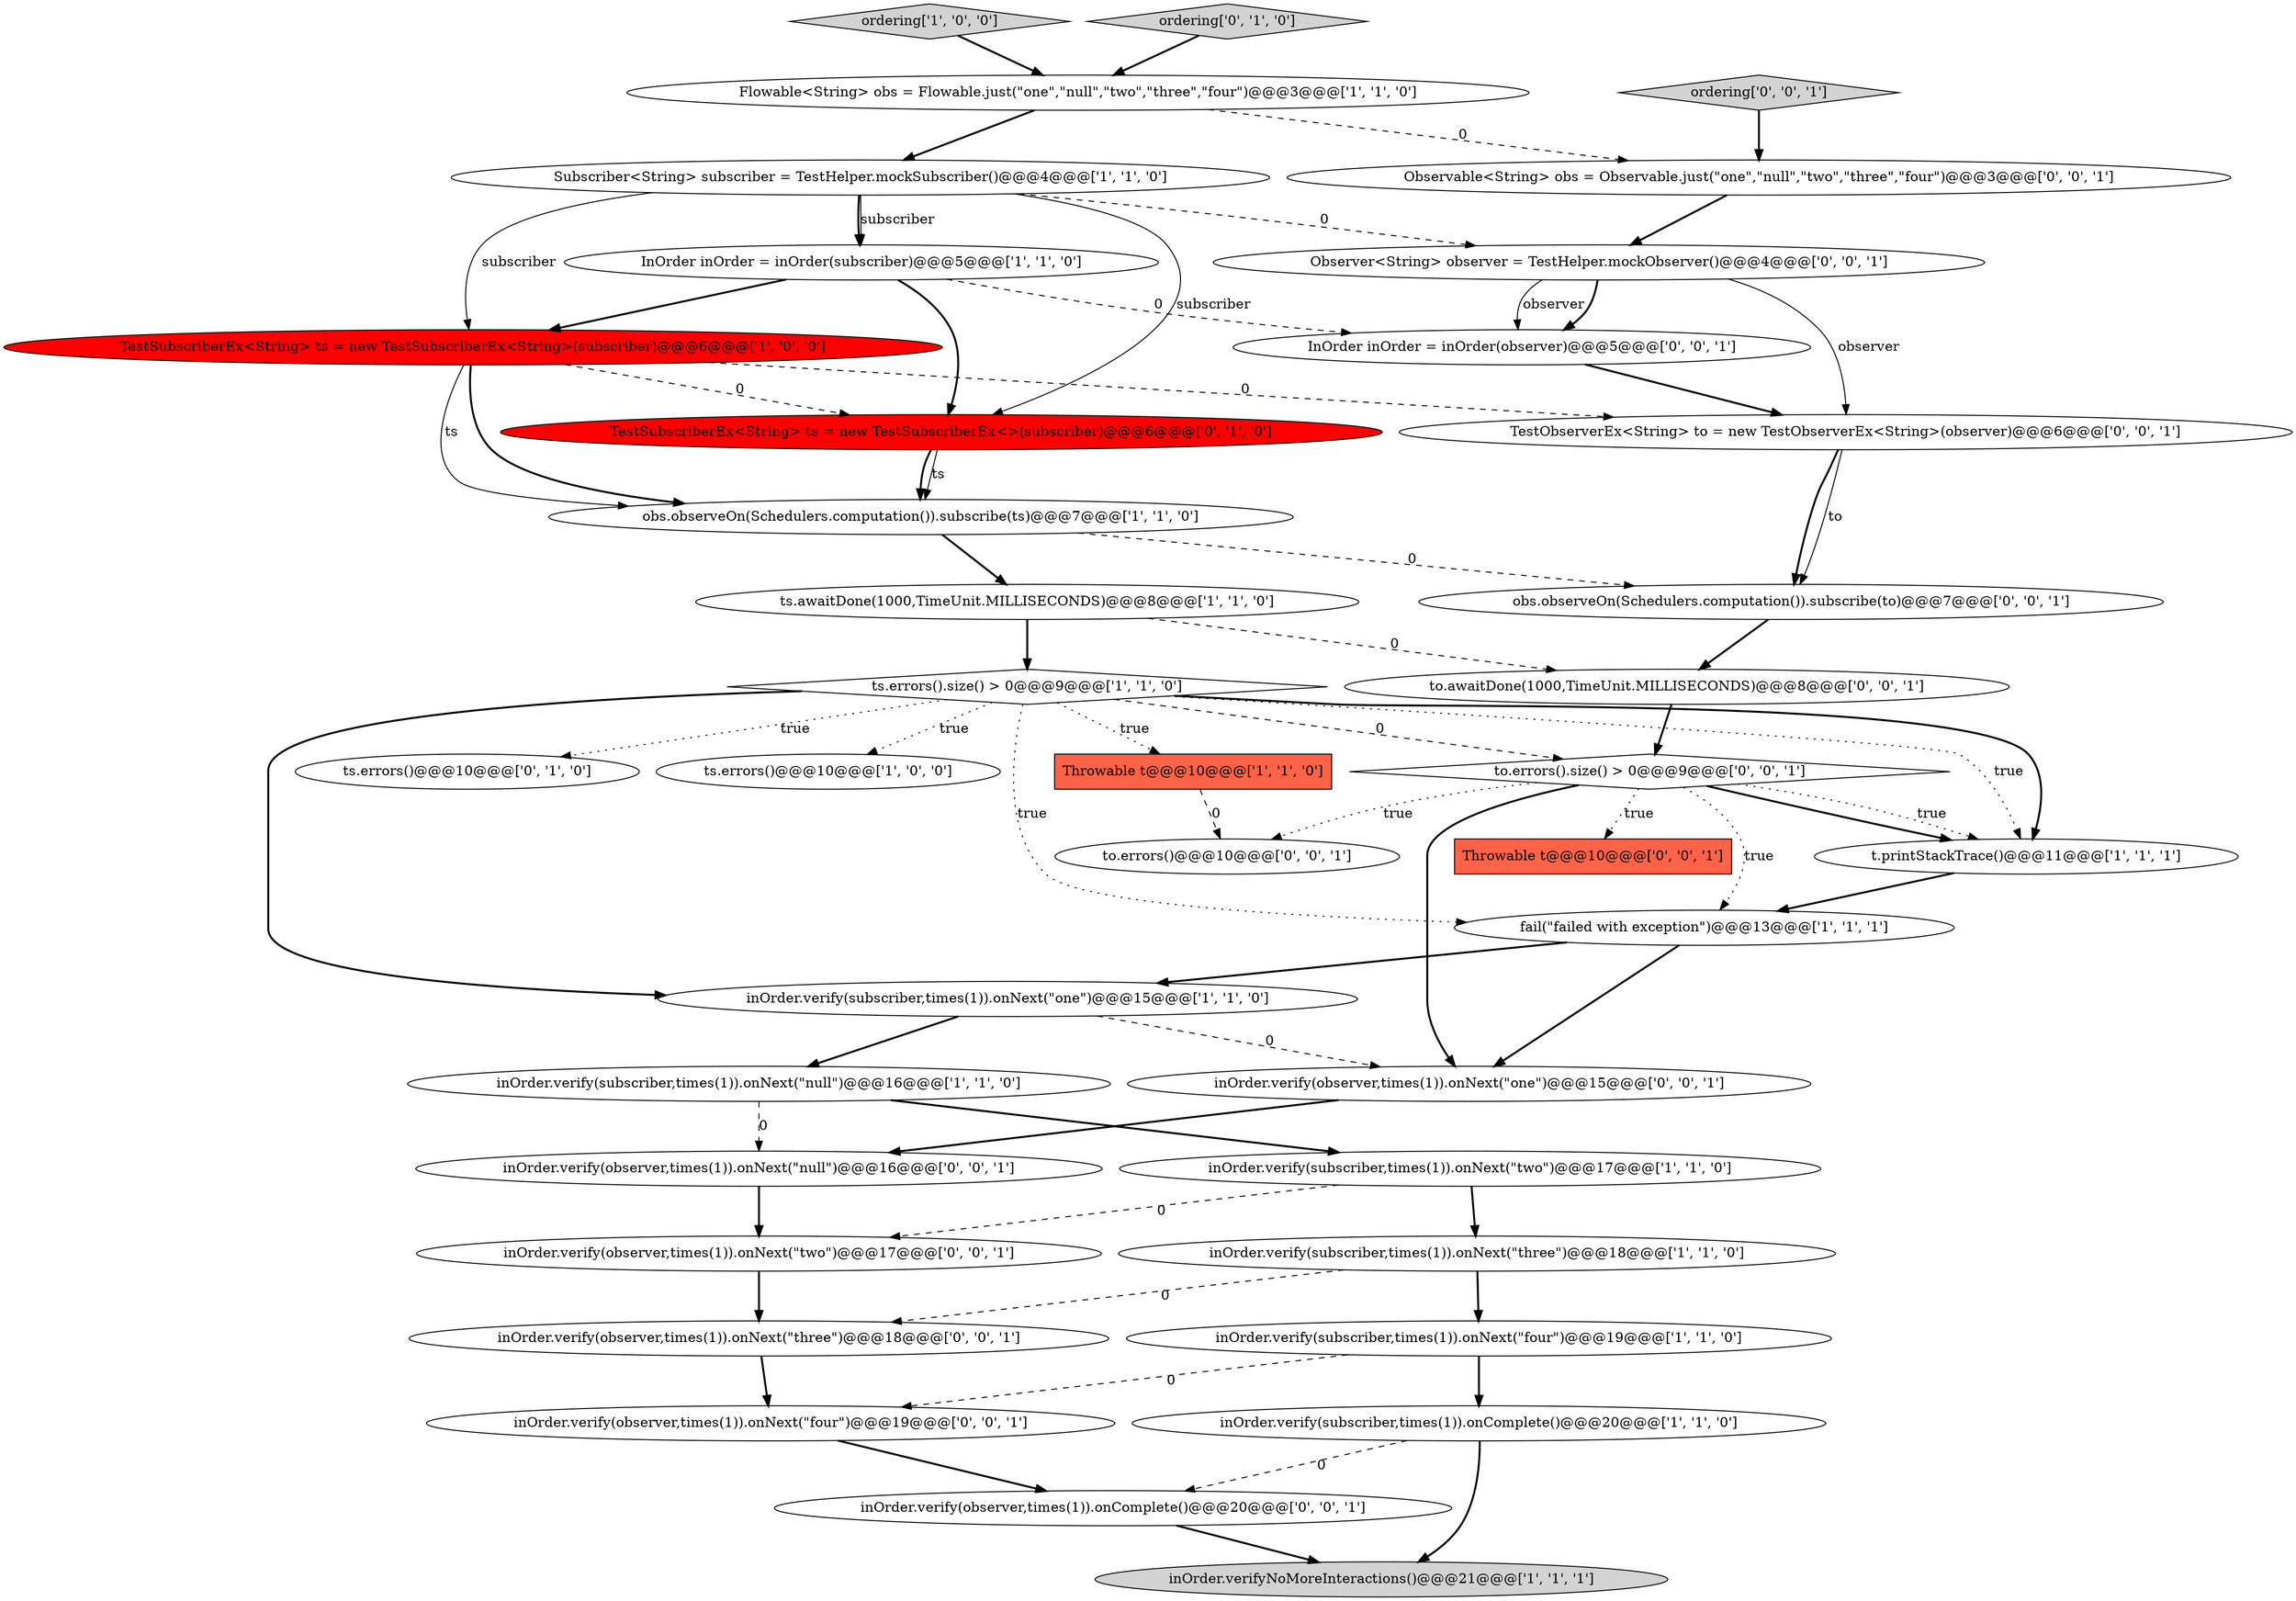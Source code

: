 digraph {
34 [style = filled, label = "inOrder.verify(observer,times(1)).onNext(\"four\")@@@19@@@['0', '0', '1']", fillcolor = white, shape = ellipse image = "AAA0AAABBB3BBB"];
13 [style = filled, label = "inOrder.verify(subscriber,times(1)).onNext(\"null\")@@@16@@@['1', '1', '0']", fillcolor = white, shape = ellipse image = "AAA0AAABBB1BBB"];
4 [style = filled, label = "inOrder.verify(subscriber,times(1)).onNext(\"four\")@@@19@@@['1', '1', '0']", fillcolor = white, shape = ellipse image = "AAA0AAABBB1BBB"];
30 [style = filled, label = "inOrder.verify(observer,times(1)).onNext(\"three\")@@@18@@@['0', '0', '1']", fillcolor = white, shape = ellipse image = "AAA0AAABBB3BBB"];
16 [style = filled, label = "t.printStackTrace()@@@11@@@['1', '1', '1']", fillcolor = white, shape = ellipse image = "AAA0AAABBB1BBB"];
7 [style = filled, label = "inOrder.verify(subscriber,times(1)).onNext(\"one\")@@@15@@@['1', '1', '0']", fillcolor = white, shape = ellipse image = "AAA0AAABBB1BBB"];
35 [style = filled, label = "to.errors()@@@10@@@['0', '0', '1']", fillcolor = white, shape = ellipse image = "AAA0AAABBB3BBB"];
15 [style = filled, label = "ts.errors().size() > 0@@@9@@@['1', '1', '0']", fillcolor = white, shape = diamond image = "AAA0AAABBB1BBB"];
0 [style = filled, label = "inOrder.verify(subscriber,times(1)).onNext(\"three\")@@@18@@@['1', '1', '0']", fillcolor = white, shape = ellipse image = "AAA0AAABBB1BBB"];
28 [style = filled, label = "inOrder.verify(observer,times(1)).onNext(\"two\")@@@17@@@['0', '0', '1']", fillcolor = white, shape = ellipse image = "AAA0AAABBB3BBB"];
1 [style = filled, label = "TestSubscriberEx<String> ts = new TestSubscriberEx<String>(subscriber)@@@6@@@['1', '0', '0']", fillcolor = red, shape = ellipse image = "AAA1AAABBB1BBB"];
6 [style = filled, label = "ordering['1', '0', '0']", fillcolor = lightgray, shape = diamond image = "AAA0AAABBB1BBB"];
11 [style = filled, label = "inOrder.verify(subscriber,times(1)).onComplete()@@@20@@@['1', '1', '0']", fillcolor = white, shape = ellipse image = "AAA0AAABBB1BBB"];
32 [style = filled, label = "obs.observeOn(Schedulers.computation()).subscribe(to)@@@7@@@['0', '0', '1']", fillcolor = white, shape = ellipse image = "AAA0AAABBB3BBB"];
8 [style = filled, label = "inOrder.verify(subscriber,times(1)).onNext(\"two\")@@@17@@@['1', '1', '0']", fillcolor = white, shape = ellipse image = "AAA0AAABBB1BBB"];
5 [style = filled, label = "Flowable<String> obs = Flowable.just(\"one\",\"null\",\"two\",\"three\",\"four\")@@@3@@@['1', '1', '0']", fillcolor = white, shape = ellipse image = "AAA0AAABBB1BBB"];
29 [style = filled, label = "to.awaitDone(1000,TimeUnit.MILLISECONDS)@@@8@@@['0', '0', '1']", fillcolor = white, shape = ellipse image = "AAA0AAABBB3BBB"];
12 [style = filled, label = "obs.observeOn(Schedulers.computation()).subscribe(ts)@@@7@@@['1', '1', '0']", fillcolor = white, shape = ellipse image = "AAA0AAABBB1BBB"];
31 [style = filled, label = "inOrder.verify(observer,times(1)).onNext(\"one\")@@@15@@@['0', '0', '1']", fillcolor = white, shape = ellipse image = "AAA0AAABBB3BBB"];
19 [style = filled, label = "ts.errors()@@@10@@@['0', '1', '0']", fillcolor = white, shape = ellipse image = "AAA0AAABBB2BBB"];
24 [style = filled, label = "to.errors().size() > 0@@@9@@@['0', '0', '1']", fillcolor = white, shape = diamond image = "AAA0AAABBB3BBB"];
23 [style = filled, label = "inOrder.verify(observer,times(1)).onComplete()@@@20@@@['0', '0', '1']", fillcolor = white, shape = ellipse image = "AAA0AAABBB3BBB"];
14 [style = filled, label = "Throwable t@@@10@@@['1', '1', '0']", fillcolor = tomato, shape = box image = "AAA0AAABBB1BBB"];
9 [style = filled, label = "Subscriber<String> subscriber = TestHelper.mockSubscriber()@@@4@@@['1', '1', '0']", fillcolor = white, shape = ellipse image = "AAA0AAABBB1BBB"];
26 [style = filled, label = "Observer<String> observer = TestHelper.mockObserver()@@@4@@@['0', '0', '1']", fillcolor = white, shape = ellipse image = "AAA0AAABBB3BBB"];
36 [style = filled, label = "ordering['0', '0', '1']", fillcolor = lightgray, shape = diamond image = "AAA0AAABBB3BBB"];
10 [style = filled, label = "ts.errors()@@@10@@@['1', '0', '0']", fillcolor = white, shape = ellipse image = "AAA0AAABBB1BBB"];
17 [style = filled, label = "fail(\"failed with exception\")@@@13@@@['1', '1', '1']", fillcolor = white, shape = ellipse image = "AAA0AAABBB1BBB"];
37 [style = filled, label = "TestObserverEx<String> to = new TestObserverEx<String>(observer)@@@6@@@['0', '0', '1']", fillcolor = white, shape = ellipse image = "AAA0AAABBB3BBB"];
21 [style = filled, label = "TestSubscriberEx<String> ts = new TestSubscriberEx<>(subscriber)@@@6@@@['0', '1', '0']", fillcolor = red, shape = ellipse image = "AAA1AAABBB2BBB"];
22 [style = filled, label = "Throwable t@@@10@@@['0', '0', '1']", fillcolor = tomato, shape = box image = "AAA0AAABBB3BBB"];
3 [style = filled, label = "InOrder inOrder = inOrder(subscriber)@@@5@@@['1', '1', '0']", fillcolor = white, shape = ellipse image = "AAA0AAABBB1BBB"];
20 [style = filled, label = "ordering['0', '1', '0']", fillcolor = lightgray, shape = diamond image = "AAA0AAABBB2BBB"];
27 [style = filled, label = "InOrder inOrder = inOrder(observer)@@@5@@@['0', '0', '1']", fillcolor = white, shape = ellipse image = "AAA0AAABBB3BBB"];
2 [style = filled, label = "ts.awaitDone(1000,TimeUnit.MILLISECONDS)@@@8@@@['1', '1', '0']", fillcolor = white, shape = ellipse image = "AAA0AAABBB1BBB"];
18 [style = filled, label = "inOrder.verifyNoMoreInteractions()@@@21@@@['1', '1', '1']", fillcolor = lightgray, shape = ellipse image = "AAA0AAABBB1BBB"];
33 [style = filled, label = "inOrder.verify(observer,times(1)).onNext(\"null\")@@@16@@@['0', '0', '1']", fillcolor = white, shape = ellipse image = "AAA0AAABBB3BBB"];
25 [style = filled, label = "Observable<String> obs = Observable.just(\"one\",\"null\",\"two\",\"three\",\"four\")@@@3@@@['0', '0', '1']", fillcolor = white, shape = ellipse image = "AAA0AAABBB3BBB"];
7->13 [style = bold, label=""];
1->37 [style = dashed, label="0"];
7->31 [style = dashed, label="0"];
15->7 [style = bold, label=""];
3->1 [style = bold, label=""];
5->9 [style = bold, label=""];
28->30 [style = bold, label=""];
26->27 [style = solid, label="observer"];
24->35 [style = dotted, label="true"];
17->31 [style = bold, label=""];
33->28 [style = bold, label=""];
24->17 [style = dotted, label="true"];
3->27 [style = dashed, label="0"];
1->12 [style = solid, label="ts"];
12->32 [style = dashed, label="0"];
15->24 [style = dashed, label="0"];
11->23 [style = dashed, label="0"];
15->10 [style = dotted, label="true"];
30->34 [style = bold, label=""];
1->21 [style = dashed, label="0"];
5->25 [style = dashed, label="0"];
16->17 [style = bold, label=""];
15->14 [style = dotted, label="true"];
15->16 [style = dotted, label="true"];
15->16 [style = bold, label=""];
8->28 [style = dashed, label="0"];
24->16 [style = dotted, label="true"];
11->18 [style = bold, label=""];
20->5 [style = bold, label=""];
21->12 [style = bold, label=""];
32->29 [style = bold, label=""];
17->7 [style = bold, label=""];
8->0 [style = bold, label=""];
9->1 [style = solid, label="subscriber"];
24->16 [style = bold, label=""];
15->17 [style = dotted, label="true"];
6->5 [style = bold, label=""];
12->2 [style = bold, label=""];
26->27 [style = bold, label=""];
27->37 [style = bold, label=""];
36->25 [style = bold, label=""];
37->32 [style = solid, label="to"];
24->31 [style = bold, label=""];
0->4 [style = bold, label=""];
9->3 [style = solid, label="subscriber"];
15->19 [style = dotted, label="true"];
31->33 [style = bold, label=""];
24->22 [style = dotted, label="true"];
2->29 [style = dashed, label="0"];
25->26 [style = bold, label=""];
2->15 [style = bold, label=""];
21->12 [style = solid, label="ts"];
9->26 [style = dashed, label="0"];
1->12 [style = bold, label=""];
0->30 [style = dashed, label="0"];
37->32 [style = bold, label=""];
13->33 [style = dashed, label="0"];
9->3 [style = bold, label=""];
4->34 [style = dashed, label="0"];
3->21 [style = bold, label=""];
14->35 [style = dashed, label="0"];
34->23 [style = bold, label=""];
9->21 [style = solid, label="subscriber"];
13->8 [style = bold, label=""];
4->11 [style = bold, label=""];
29->24 [style = bold, label=""];
26->37 [style = solid, label="observer"];
23->18 [style = bold, label=""];
}

